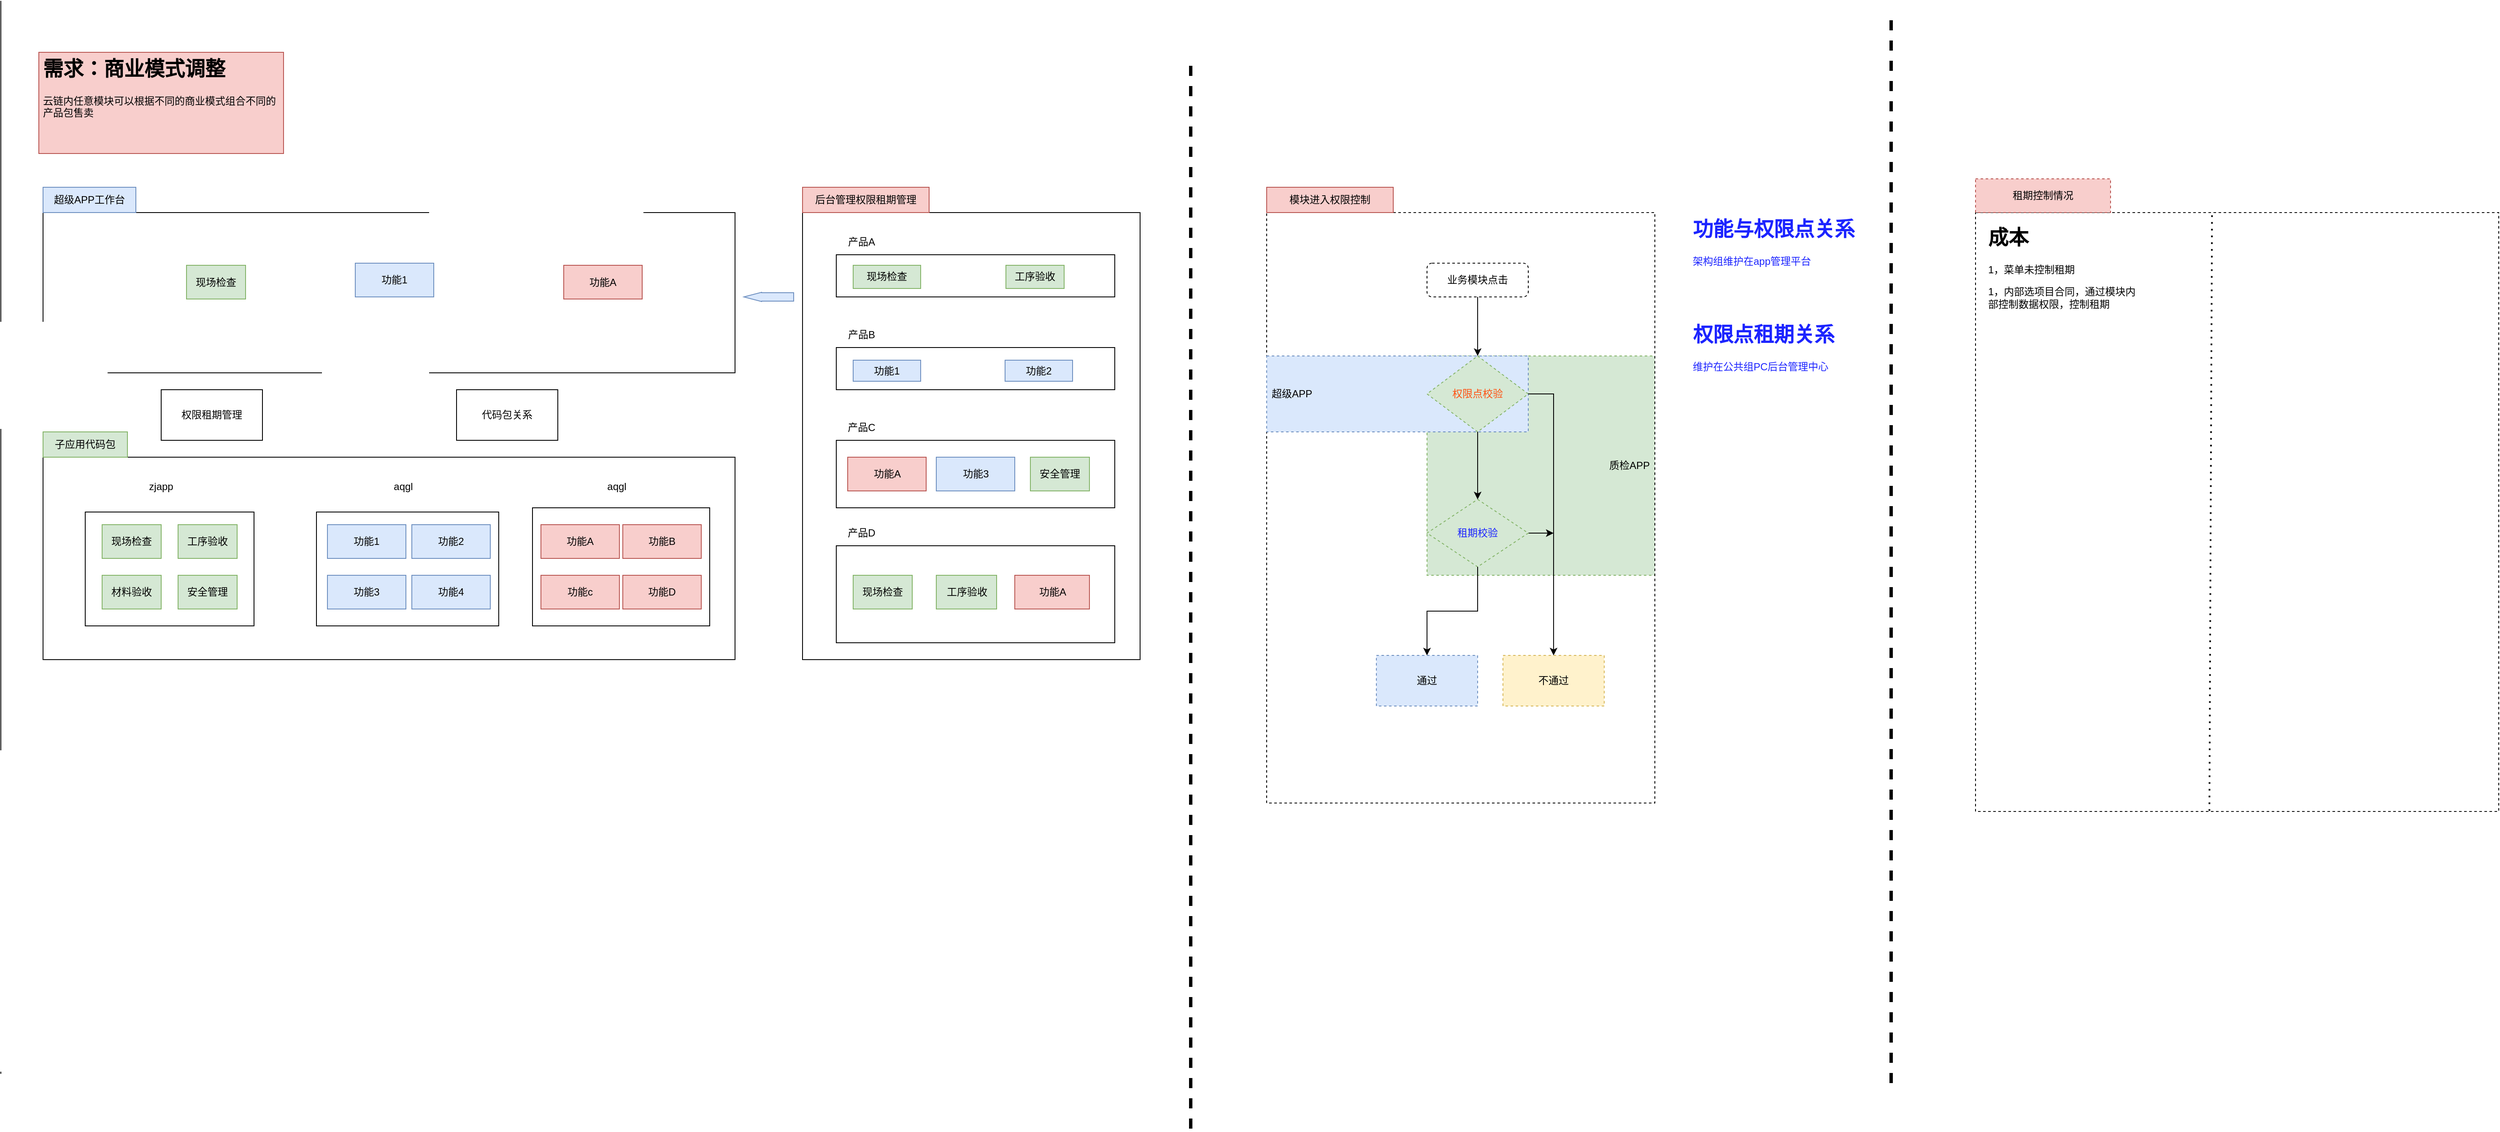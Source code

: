 <mxfile version="20.0.1" type="github">
  <diagram id="58J7UtUzQZCF_PkD9B0w" name="Page-1">
    <mxGraphModel dx="2728" dy="2228" grid="1" gridSize="10" guides="1" tooltips="1" connect="1" arrows="1" fold="1" page="1" pageScale="1" pageWidth="827" pageHeight="1169" math="0" shadow="0">
      <root>
        <mxCell id="0" />
        <mxCell id="1" parent="0" />
        <mxCell id="WRquZUHTdEywoWlt4Oxa-1" value="" style="rounded=0;whiteSpace=wrap;html=1;fillColor=none;" parent="1" vertex="1">
          <mxGeometry x="30" y="200" width="820" height="190" as="geometry" />
        </mxCell>
        <mxCell id="WRquZUHTdEywoWlt4Oxa-2" value="" style="rounded=0;whiteSpace=wrap;html=1;fillColor=none;" parent="1" vertex="1">
          <mxGeometry x="30" y="490" width="820" height="240" as="geometry" />
        </mxCell>
        <mxCell id="WRquZUHTdEywoWlt4Oxa-3" value="超级APP工作台" style="text;html=1;strokeColor=#6c8ebf;fillColor=#dae8fc;align=center;verticalAlign=middle;whiteSpace=wrap;rounded=0;" parent="1" vertex="1">
          <mxGeometry x="30" y="170" width="110" height="30" as="geometry" />
        </mxCell>
        <mxCell id="WRquZUHTdEywoWlt4Oxa-4" value="子应用代码包" style="text;html=1;strokeColor=#82b366;fillColor=#d5e8d4;align=center;verticalAlign=middle;whiteSpace=wrap;rounded=0;" parent="1" vertex="1">
          <mxGeometry x="30" y="460" width="100" height="30" as="geometry" />
        </mxCell>
        <mxCell id="WRquZUHTdEywoWlt4Oxa-5" value="" style="rounded=0;whiteSpace=wrap;html=1;fillColor=none;" parent="1" vertex="1">
          <mxGeometry x="80" y="555" width="200" height="135" as="geometry" />
        </mxCell>
        <mxCell id="WRquZUHTdEywoWlt4Oxa-6" value="" style="rounded=0;whiteSpace=wrap;html=1;fillColor=none;" parent="1" vertex="1">
          <mxGeometry x="354" y="555" width="216" height="135" as="geometry" />
        </mxCell>
        <mxCell id="WRquZUHTdEywoWlt4Oxa-7" value="" style="rounded=0;whiteSpace=wrap;html=1;fillColor=none;" parent="1" vertex="1">
          <mxGeometry x="610" y="550" width="210" height="140" as="geometry" />
        </mxCell>
        <mxCell id="WRquZUHTdEywoWlt4Oxa-8" value="zjapp" style="text;html=1;strokeColor=none;fillColor=none;align=center;verticalAlign=middle;whiteSpace=wrap;rounded=0;" parent="1" vertex="1">
          <mxGeometry x="140" y="510" width="60" height="30" as="geometry" />
        </mxCell>
        <mxCell id="WRquZUHTdEywoWlt4Oxa-10" value="aqgl" style="text;html=1;strokeColor=none;fillColor=none;align=center;verticalAlign=middle;whiteSpace=wrap;rounded=0;" parent="1" vertex="1">
          <mxGeometry x="427" y="510" width="60" height="30" as="geometry" />
        </mxCell>
        <mxCell id="WRquZUHTdEywoWlt4Oxa-11" value="现场检查" style="rounded=0;whiteSpace=wrap;html=1;fillColor=#d5e8d4;strokeColor=#82b366;" parent="1" vertex="1">
          <mxGeometry x="100" y="570" width="70" height="40" as="geometry" />
        </mxCell>
        <mxCell id="WRquZUHTdEywoWlt4Oxa-12" value="工序验收" style="rounded=0;whiteSpace=wrap;html=1;fillColor=#d5e8d4;strokeColor=#82b366;" parent="1" vertex="1">
          <mxGeometry x="190" y="570" width="70" height="40" as="geometry" />
        </mxCell>
        <mxCell id="WRquZUHTdEywoWlt4Oxa-13" value="材料验收" style="rounded=0;whiteSpace=wrap;html=1;fillColor=#d5e8d4;strokeColor=#82b366;" parent="1" vertex="1">
          <mxGeometry x="100" y="630" width="70" height="40" as="geometry" />
        </mxCell>
        <mxCell id="WRquZUHTdEywoWlt4Oxa-14" value="安全管理" style="rounded=0;whiteSpace=wrap;html=1;fillColor=#d5e8d4;strokeColor=#82b366;" parent="1" vertex="1">
          <mxGeometry x="190" y="630" width="70" height="40" as="geometry" />
        </mxCell>
        <mxCell id="WRquZUHTdEywoWlt4Oxa-15" value="aqgl" style="text;html=1;strokeColor=none;fillColor=none;align=center;verticalAlign=middle;whiteSpace=wrap;rounded=0;" parent="1" vertex="1">
          <mxGeometry x="680" y="510" width="60" height="30" as="geometry" />
        </mxCell>
        <mxCell id="WRquZUHTdEywoWlt4Oxa-16" value="功能1" style="rounded=0;whiteSpace=wrap;html=1;fillColor=#dae8fc;strokeColor=#6c8ebf;" parent="1" vertex="1">
          <mxGeometry x="367" y="570" width="93" height="40" as="geometry" />
        </mxCell>
        <mxCell id="WRquZUHTdEywoWlt4Oxa-17" value="功能2" style="rounded=0;whiteSpace=wrap;html=1;fillColor=#dae8fc;strokeColor=#6c8ebf;" parent="1" vertex="1">
          <mxGeometry x="467" y="570" width="93" height="40" as="geometry" />
        </mxCell>
        <mxCell id="WRquZUHTdEywoWlt4Oxa-18" value="功能3" style="rounded=0;whiteSpace=wrap;html=1;fillColor=#dae8fc;strokeColor=#6c8ebf;" parent="1" vertex="1">
          <mxGeometry x="367" y="630" width="93" height="40" as="geometry" />
        </mxCell>
        <mxCell id="WRquZUHTdEywoWlt4Oxa-19" value="功能4" style="rounded=0;whiteSpace=wrap;html=1;fillColor=#dae8fc;strokeColor=#6c8ebf;" parent="1" vertex="1">
          <mxGeometry x="467" y="630" width="93" height="40" as="geometry" />
        </mxCell>
        <mxCell id="WRquZUHTdEywoWlt4Oxa-20" value="功能A" style="rounded=0;whiteSpace=wrap;html=1;fillColor=#f8cecc;strokeColor=#b85450;" parent="1" vertex="1">
          <mxGeometry x="620" y="570" width="93" height="40" as="geometry" />
        </mxCell>
        <mxCell id="WRquZUHTdEywoWlt4Oxa-21" value="功能B" style="rounded=0;whiteSpace=wrap;html=1;fillColor=#f8cecc;strokeColor=#b85450;" parent="1" vertex="1">
          <mxGeometry x="717" y="570" width="93" height="40" as="geometry" />
        </mxCell>
        <mxCell id="WRquZUHTdEywoWlt4Oxa-22" value="功能c" style="rounded=0;whiteSpace=wrap;html=1;fillColor=#f8cecc;strokeColor=#b85450;" parent="1" vertex="1">
          <mxGeometry x="620" y="630" width="93" height="40" as="geometry" />
        </mxCell>
        <mxCell id="WRquZUHTdEywoWlt4Oxa-23" value="功能D" style="rounded=0;whiteSpace=wrap;html=1;fillColor=#f8cecc;strokeColor=#b85450;" parent="1" vertex="1">
          <mxGeometry x="717" y="630" width="93" height="40" as="geometry" />
        </mxCell>
        <mxCell id="WRquZUHTdEywoWlt4Oxa-24" value="" style="rounded=0;whiteSpace=wrap;html=1;fillColor=none;" parent="1" vertex="1">
          <mxGeometry x="930" y="200" width="400" height="530" as="geometry" />
        </mxCell>
        <mxCell id="WRquZUHTdEywoWlt4Oxa-25" value="后台管理权限租期管理" style="text;html=1;strokeColor=#b85450;fillColor=#f8cecc;align=center;verticalAlign=middle;whiteSpace=wrap;rounded=0;" parent="1" vertex="1">
          <mxGeometry x="930" y="170" width="150" height="30" as="geometry" />
        </mxCell>
        <mxCell id="WRquZUHTdEywoWlt4Oxa-26" value="" style="rounded=0;whiteSpace=wrap;html=1;fillColor=none;" parent="1" vertex="1">
          <mxGeometry x="970" y="250" width="330" height="50" as="geometry" />
        </mxCell>
        <mxCell id="WRquZUHTdEywoWlt4Oxa-27" value="产品A" style="text;html=1;strokeColor=none;fillColor=none;align=center;verticalAlign=middle;whiteSpace=wrap;rounded=0;" parent="1" vertex="1">
          <mxGeometry x="970" y="220" width="60" height="30" as="geometry" />
        </mxCell>
        <mxCell id="WRquZUHTdEywoWlt4Oxa-28" value="现场检查" style="rounded=0;whiteSpace=wrap;html=1;fillColor=#d5e8d4;strokeColor=#82b366;" parent="1" vertex="1">
          <mxGeometry x="990" y="262.5" width="80" height="27.5" as="geometry" />
        </mxCell>
        <mxCell id="WRquZUHTdEywoWlt4Oxa-29" value="工序验收" style="rounded=0;whiteSpace=wrap;html=1;fillColor=#d5e8d4;strokeColor=#82b366;" parent="1" vertex="1">
          <mxGeometry x="1171" y="262.5" width="69" height="27.5" as="geometry" />
        </mxCell>
        <mxCell id="WRquZUHTdEywoWlt4Oxa-30" value="" style="rounded=0;whiteSpace=wrap;html=1;fillColor=none;" parent="1" vertex="1">
          <mxGeometry x="970" y="360" width="330" height="50" as="geometry" />
        </mxCell>
        <mxCell id="WRquZUHTdEywoWlt4Oxa-31" value="产品B" style="text;html=1;strokeColor=none;fillColor=none;align=center;verticalAlign=middle;whiteSpace=wrap;rounded=0;" parent="1" vertex="1">
          <mxGeometry x="970" y="330" width="60" height="30" as="geometry" />
        </mxCell>
        <mxCell id="WRquZUHTdEywoWlt4Oxa-33" value="功能1" style="rounded=0;whiteSpace=wrap;html=1;fillColor=#dae8fc;strokeColor=#6c8ebf;" parent="1" vertex="1">
          <mxGeometry x="990" y="375" width="80" height="25" as="geometry" />
        </mxCell>
        <mxCell id="WRquZUHTdEywoWlt4Oxa-34" value="功能2" style="rounded=0;whiteSpace=wrap;html=1;fillColor=#dae8fc;strokeColor=#6c8ebf;" parent="1" vertex="1">
          <mxGeometry x="1170" y="375" width="80" height="25" as="geometry" />
        </mxCell>
        <mxCell id="WRquZUHTdEywoWlt4Oxa-35" value="" style="rounded=0;whiteSpace=wrap;html=1;fillColor=none;" parent="1" vertex="1">
          <mxGeometry x="970" y="470" width="330" height="80" as="geometry" />
        </mxCell>
        <mxCell id="WRquZUHTdEywoWlt4Oxa-36" value="产品C" style="text;html=1;strokeColor=none;fillColor=none;align=center;verticalAlign=middle;whiteSpace=wrap;rounded=0;" parent="1" vertex="1">
          <mxGeometry x="970" y="440" width="60" height="30" as="geometry" />
        </mxCell>
        <mxCell id="WRquZUHTdEywoWlt4Oxa-37" value="功能A" style="rounded=0;whiteSpace=wrap;html=1;fillColor=#f8cecc;strokeColor=#b85450;" parent="1" vertex="1">
          <mxGeometry x="983.5" y="490" width="93" height="40" as="geometry" />
        </mxCell>
        <mxCell id="WRquZUHTdEywoWlt4Oxa-38" value="功能3" style="rounded=0;whiteSpace=wrap;html=1;fillColor=#dae8fc;strokeColor=#6c8ebf;" parent="1" vertex="1">
          <mxGeometry x="1088.5" y="490" width="93" height="40" as="geometry" />
        </mxCell>
        <mxCell id="WRquZUHTdEywoWlt4Oxa-39" value="安全管理" style="rounded=0;whiteSpace=wrap;html=1;fillColor=#d5e8d4;strokeColor=#82b366;" parent="1" vertex="1">
          <mxGeometry x="1200" y="490" width="70" height="40" as="geometry" />
        </mxCell>
        <mxCell id="WRquZUHTdEywoWlt4Oxa-40" value="" style="rounded=0;whiteSpace=wrap;html=1;fillColor=none;" parent="1" vertex="1">
          <mxGeometry x="970" y="595" width="330" height="115" as="geometry" />
        </mxCell>
        <mxCell id="WRquZUHTdEywoWlt4Oxa-41" value="产品D" style="text;html=1;strokeColor=none;fillColor=none;align=center;verticalAlign=middle;whiteSpace=wrap;rounded=0;" parent="1" vertex="1">
          <mxGeometry x="970" y="565" width="60" height="30" as="geometry" />
        </mxCell>
        <mxCell id="WRquZUHTdEywoWlt4Oxa-42" value="现场检查" style="rounded=0;whiteSpace=wrap;html=1;fillColor=#d5e8d4;strokeColor=#82b366;" parent="1" vertex="1">
          <mxGeometry x="990" y="630" width="70" height="40" as="geometry" />
        </mxCell>
        <mxCell id="WRquZUHTdEywoWlt4Oxa-43" value="工序验收" style="rounded=0;whiteSpace=wrap;html=1;fillColor=#d5e8d4;strokeColor=#82b366;" parent="1" vertex="1">
          <mxGeometry x="1088.5" y="630" width="71.5" height="40" as="geometry" />
        </mxCell>
        <mxCell id="WRquZUHTdEywoWlt4Oxa-44" value="功能A" style="rounded=0;whiteSpace=wrap;html=1;fillColor=#f8cecc;strokeColor=#b85450;" parent="1" vertex="1">
          <mxGeometry x="1181.5" y="630" width="88.5" height="40" as="geometry" />
        </mxCell>
        <mxCell id="WRquZUHTdEywoWlt4Oxa-45" value="权限租期管理" style="rounded=0;whiteSpace=wrap;html=1;fillColor=none;" parent="1" vertex="1">
          <mxGeometry x="170" y="410" width="120" height="60" as="geometry" />
        </mxCell>
        <mxCell id="WRquZUHTdEywoWlt4Oxa-46" value="代码包关系" style="rounded=0;whiteSpace=wrap;html=1;fillColor=none;" parent="1" vertex="1">
          <mxGeometry x="520" y="410" width="120" height="60" as="geometry" />
        </mxCell>
        <mxCell id="GMOqWqYyxA2CYEvHgloC-14" value="&lt;h1&gt;功能与权限点关系&lt;/h1&gt;&lt;p&gt;架构组维护在app管理平台&lt;/p&gt;" style="text;html=1;strokeColor=none;fillColor=none;spacing=5;spacingTop=-20;whiteSpace=wrap;overflow=hidden;rounded=0;dashed=1;fontColor=#1C24FF;" parent="1" vertex="1">
          <mxGeometry x="1980" y="200" width="250" height="120" as="geometry" />
        </mxCell>
        <mxCell id="GMOqWqYyxA2CYEvHgloC-15" value="&lt;h1&gt;权限点租期关系&lt;/h1&gt;&lt;p&gt;维护在公共组PC后台管理中心&lt;/p&gt;" style="text;html=1;strokeColor=none;fillColor=none;spacing=5;spacingTop=-20;whiteSpace=wrap;overflow=hidden;rounded=0;dashed=1;fontColor=#1C24FF;" parent="1" vertex="1">
          <mxGeometry x="1980" y="325" width="250" height="120" as="geometry" />
        </mxCell>
        <mxCell id="MbF_tQ219azOvAXxZ7R1-2" value="&lt;h1&gt;需求：商业模式调整&lt;/h1&gt;&lt;p&gt;云链内任意模块可以根据不同的商业模式组合不同的产品包售卖&lt;/p&gt;" style="text;html=1;strokeColor=#b85450;fillColor=#f8cecc;spacing=5;spacingTop=-20;whiteSpace=wrap;overflow=hidden;rounded=0;" vertex="1" parent="1">
          <mxGeometry x="25" y="10" width="290" height="120" as="geometry" />
        </mxCell>
        <mxCell id="MbF_tQ219azOvAXxZ7R1-3" value="" style="endArrow=none;html=1;rounded=0;" edge="1" parent="1">
          <mxGeometry width="50" height="50" relative="1" as="geometry">
            <mxPoint x="-20" y="1221" as="sourcePoint" />
            <mxPoint x="-20" y="-51" as="targetPoint" />
          </mxGeometry>
        </mxCell>
        <mxCell id="MbF_tQ219azOvAXxZ7R1-4" value="现场检查" style="rounded=0;whiteSpace=wrap;html=1;fillColor=#d5e8d4;strokeColor=#82b366;" vertex="1" parent="1">
          <mxGeometry x="200" y="262.5" width="70" height="40" as="geometry" />
        </mxCell>
        <mxCell id="MbF_tQ219azOvAXxZ7R1-5" value="功能1" style="rounded=0;whiteSpace=wrap;html=1;fillColor=#dae8fc;strokeColor=#6c8ebf;" vertex="1" parent="1">
          <mxGeometry x="400" y="260" width="93" height="40" as="geometry" />
        </mxCell>
        <mxCell id="MbF_tQ219azOvAXxZ7R1-6" value="功能A" style="rounded=0;whiteSpace=wrap;html=1;fillColor=#f8cecc;strokeColor=#b85450;" vertex="1" parent="1">
          <mxGeometry x="647" y="262.5" width="93" height="40" as="geometry" />
        </mxCell>
        <mxCell id="MbF_tQ219azOvAXxZ7R1-7" value="" style="shape=flexArrow;endArrow=classic;html=1;rounded=0;endWidth=0;endSize=6.67;fillColor=#dae8fc;strokeColor=#6c8ebf;" edge="1" parent="1">
          <mxGeometry width="50" height="50" relative="1" as="geometry">
            <mxPoint x="920" y="300" as="sourcePoint" />
            <mxPoint x="860" y="300" as="targetPoint" />
          </mxGeometry>
        </mxCell>
        <mxCell id="MbF_tQ219azOvAXxZ7R1-8" value="" style="group" vertex="1" connectable="0" parent="1">
          <mxGeometry x="1500" y="200" width="460" height="700" as="geometry" />
        </mxCell>
        <mxCell id="MbF_tQ219azOvAXxZ7R1-18" value="" style="rounded=0;whiteSpace=wrap;html=1;dashed=1;fillColor=#d5e8d4;strokeColor=#82b366;" vertex="1" parent="MbF_tQ219azOvAXxZ7R1-8">
          <mxGeometry x="170" y="170" width="270" height="260" as="geometry" />
        </mxCell>
        <mxCell id="GMOqWqYyxA2CYEvHgloC-1" value="" style="rounded=0;whiteSpace=wrap;html=1;dashed=1;fillColor=none;" parent="MbF_tQ219azOvAXxZ7R1-8" vertex="1">
          <mxGeometry x="-20" width="460" height="700" as="geometry" />
        </mxCell>
        <mxCell id="MbF_tQ219azOvAXxZ7R1-16" value="" style="rounded=0;whiteSpace=wrap;html=1;dashed=1;fillColor=#dae8fc;strokeColor=#6c8ebf;" vertex="1" parent="MbF_tQ219azOvAXxZ7R1-8">
          <mxGeometry x="-20" y="170" width="310" height="90" as="geometry" />
        </mxCell>
        <mxCell id="GMOqWqYyxA2CYEvHgloC-2" value="业务模块点击" style="rounded=1;whiteSpace=wrap;html=1;dashed=1;fillColor=none;" parent="MbF_tQ219azOvAXxZ7R1-8" vertex="1">
          <mxGeometry x="170" y="60" width="120" height="40" as="geometry" />
        </mxCell>
        <mxCell id="GMOqWqYyxA2CYEvHgloC-3" value="权限点校验" style="rhombus;whiteSpace=wrap;html=1;dashed=1;fillColor=#d5e8d4;strokeColor=#82b366;fontColor=#FF5112;" parent="MbF_tQ219azOvAXxZ7R1-8" vertex="1">
          <mxGeometry x="170" y="170" width="120" height="90" as="geometry" />
        </mxCell>
        <mxCell id="GMOqWqYyxA2CYEvHgloC-7" style="edgeStyle=orthogonalEdgeStyle;rounded=0;orthogonalLoop=1;jettySize=auto;html=1;fontColor=#1C24FF;" parent="MbF_tQ219azOvAXxZ7R1-8" source="GMOqWqYyxA2CYEvHgloC-2" target="GMOqWqYyxA2CYEvHgloC-3" edge="1">
          <mxGeometry relative="1" as="geometry" />
        </mxCell>
        <mxCell id="GMOqWqYyxA2CYEvHgloC-12" style="edgeStyle=orthogonalEdgeStyle;rounded=0;orthogonalLoop=1;jettySize=auto;html=1;fontColor=#1C24FF;" parent="MbF_tQ219azOvAXxZ7R1-8" source="GMOqWqYyxA2CYEvHgloC-4" edge="1">
          <mxGeometry relative="1" as="geometry">
            <mxPoint x="320" y="380" as="targetPoint" />
          </mxGeometry>
        </mxCell>
        <mxCell id="GMOqWqYyxA2CYEvHgloC-4" value="租期校验" style="rhombus;whiteSpace=wrap;html=1;dashed=1;fillColor=#d5e8d4;strokeColor=#82b366;fontColor=#1C24FF;" parent="MbF_tQ219azOvAXxZ7R1-8" vertex="1">
          <mxGeometry x="170" y="340" width="120" height="80" as="geometry" />
        </mxCell>
        <mxCell id="GMOqWqYyxA2CYEvHgloC-11" style="edgeStyle=orthogonalEdgeStyle;rounded=0;orthogonalLoop=1;jettySize=auto;html=1;fontColor=#1C24FF;" parent="MbF_tQ219azOvAXxZ7R1-8" source="GMOqWqYyxA2CYEvHgloC-3" target="GMOqWqYyxA2CYEvHgloC-4" edge="1">
          <mxGeometry relative="1" as="geometry" />
        </mxCell>
        <mxCell id="GMOqWqYyxA2CYEvHgloC-5" value="通过" style="rounded=0;whiteSpace=wrap;html=1;dashed=1;fillColor=#dae8fc;strokeColor=#6c8ebf;" parent="MbF_tQ219azOvAXxZ7R1-8" vertex="1">
          <mxGeometry x="110" y="525" width="120" height="60" as="geometry" />
        </mxCell>
        <mxCell id="GMOqWqYyxA2CYEvHgloC-13" style="edgeStyle=orthogonalEdgeStyle;rounded=0;orthogonalLoop=1;jettySize=auto;html=1;entryX=0.5;entryY=0;entryDx=0;entryDy=0;fontColor=#1C24FF;" parent="MbF_tQ219azOvAXxZ7R1-8" source="GMOqWqYyxA2CYEvHgloC-4" target="GMOqWqYyxA2CYEvHgloC-5" edge="1">
          <mxGeometry relative="1" as="geometry" />
        </mxCell>
        <mxCell id="GMOqWqYyxA2CYEvHgloC-6" value="不通过" style="rounded=0;whiteSpace=wrap;html=1;dashed=1;fillColor=#fff2cc;strokeColor=#d6b656;" parent="MbF_tQ219azOvAXxZ7R1-8" vertex="1">
          <mxGeometry x="260" y="525" width="120" height="60" as="geometry" />
        </mxCell>
        <mxCell id="GMOqWqYyxA2CYEvHgloC-10" style="edgeStyle=orthogonalEdgeStyle;rounded=0;orthogonalLoop=1;jettySize=auto;html=1;entryX=0.5;entryY=0;entryDx=0;entryDy=0;fontColor=#1C24FF;exitX=1;exitY=0.5;exitDx=0;exitDy=0;" parent="MbF_tQ219azOvAXxZ7R1-8" source="GMOqWqYyxA2CYEvHgloC-3" target="GMOqWqYyxA2CYEvHgloC-6" edge="1">
          <mxGeometry relative="1" as="geometry">
            <Array as="points">
              <mxPoint x="320" y="215" />
            </Array>
          </mxGeometry>
        </mxCell>
        <mxCell id="MbF_tQ219azOvAXxZ7R1-19" value="质检APP" style="text;html=1;strokeColor=none;fillColor=none;align=center;verticalAlign=middle;whiteSpace=wrap;rounded=0;dashed=1;" vertex="1" parent="MbF_tQ219azOvAXxZ7R1-8">
          <mxGeometry x="380" y="285" width="60" height="30" as="geometry" />
        </mxCell>
        <mxCell id="MbF_tQ219azOvAXxZ7R1-9" value="" style="endArrow=none;html=1;rounded=0;strokeWidth=4;dashed=1;" edge="1" parent="1">
          <mxGeometry width="50" height="50" relative="1" as="geometry">
            <mxPoint x="1390" y="1286" as="sourcePoint" />
            <mxPoint x="1390" y="14" as="targetPoint" />
          </mxGeometry>
        </mxCell>
        <mxCell id="MbF_tQ219azOvAXxZ7R1-10" value="模块进入权限控制" style="text;html=1;strokeColor=#b85450;fillColor=#f8cecc;align=center;verticalAlign=middle;whiteSpace=wrap;rounded=0;" vertex="1" parent="1">
          <mxGeometry x="1480" y="170" width="150" height="30" as="geometry" />
        </mxCell>
        <mxCell id="MbF_tQ219azOvAXxZ7R1-11" value="" style="endArrow=none;html=1;rounded=0;strokeWidth=4;dashed=1;" edge="1" parent="1">
          <mxGeometry width="50" height="50" relative="1" as="geometry">
            <mxPoint x="2220" y="1232" as="sourcePoint" />
            <mxPoint x="2220" y="-40" as="targetPoint" />
          </mxGeometry>
        </mxCell>
        <mxCell id="MbF_tQ219azOvAXxZ7R1-12" value="" style="rounded=0;whiteSpace=wrap;html=1;fillColor=none;dashed=1;" vertex="1" parent="1">
          <mxGeometry x="2320" y="200" width="620" height="710" as="geometry" />
        </mxCell>
        <mxCell id="MbF_tQ219azOvAXxZ7R1-13" value="租期控制情况" style="rounded=0;whiteSpace=wrap;html=1;dashed=1;fillColor=#f8cecc;strokeColor=#b85450;" vertex="1" parent="1">
          <mxGeometry x="2320" y="160" width="160" height="40" as="geometry" />
        </mxCell>
        <mxCell id="MbF_tQ219azOvAXxZ7R1-14" value="" style="endArrow=none;dashed=1;html=1;dashPattern=1 3;strokeWidth=2;rounded=0;exitX=0.447;exitY=0.999;exitDx=0;exitDy=0;exitPerimeter=0;entryX=0.452;entryY=0;entryDx=0;entryDy=0;entryPerimeter=0;" edge="1" parent="1" source="MbF_tQ219azOvAXxZ7R1-12" target="MbF_tQ219azOvAXxZ7R1-12">
          <mxGeometry width="50" height="50" relative="1" as="geometry">
            <mxPoint x="2610" y="320" as="sourcePoint" />
            <mxPoint x="2660" y="270" as="targetPoint" />
          </mxGeometry>
        </mxCell>
        <mxCell id="MbF_tQ219azOvAXxZ7R1-15" value="&lt;h1&gt;成本&lt;/h1&gt;&lt;p&gt;1，菜单未控制租期&lt;/p&gt;&lt;p&gt;1，内部选项目合同，通过模块内部控制数据权限，控制租期&lt;/p&gt;" style="text;html=1;strokeColor=none;fillColor=none;spacing=5;spacingTop=-20;whiteSpace=wrap;overflow=hidden;rounded=0;dashed=1;" vertex="1" parent="1">
          <mxGeometry x="2330" y="210" width="190" height="120" as="geometry" />
        </mxCell>
        <mxCell id="MbF_tQ219azOvAXxZ7R1-17" value="超级APP" style="text;html=1;strokeColor=none;fillColor=none;align=center;verticalAlign=middle;whiteSpace=wrap;rounded=0;dashed=1;" vertex="1" parent="1">
          <mxGeometry x="1480" y="400" width="60" height="30" as="geometry" />
        </mxCell>
      </root>
    </mxGraphModel>
  </diagram>
</mxfile>
